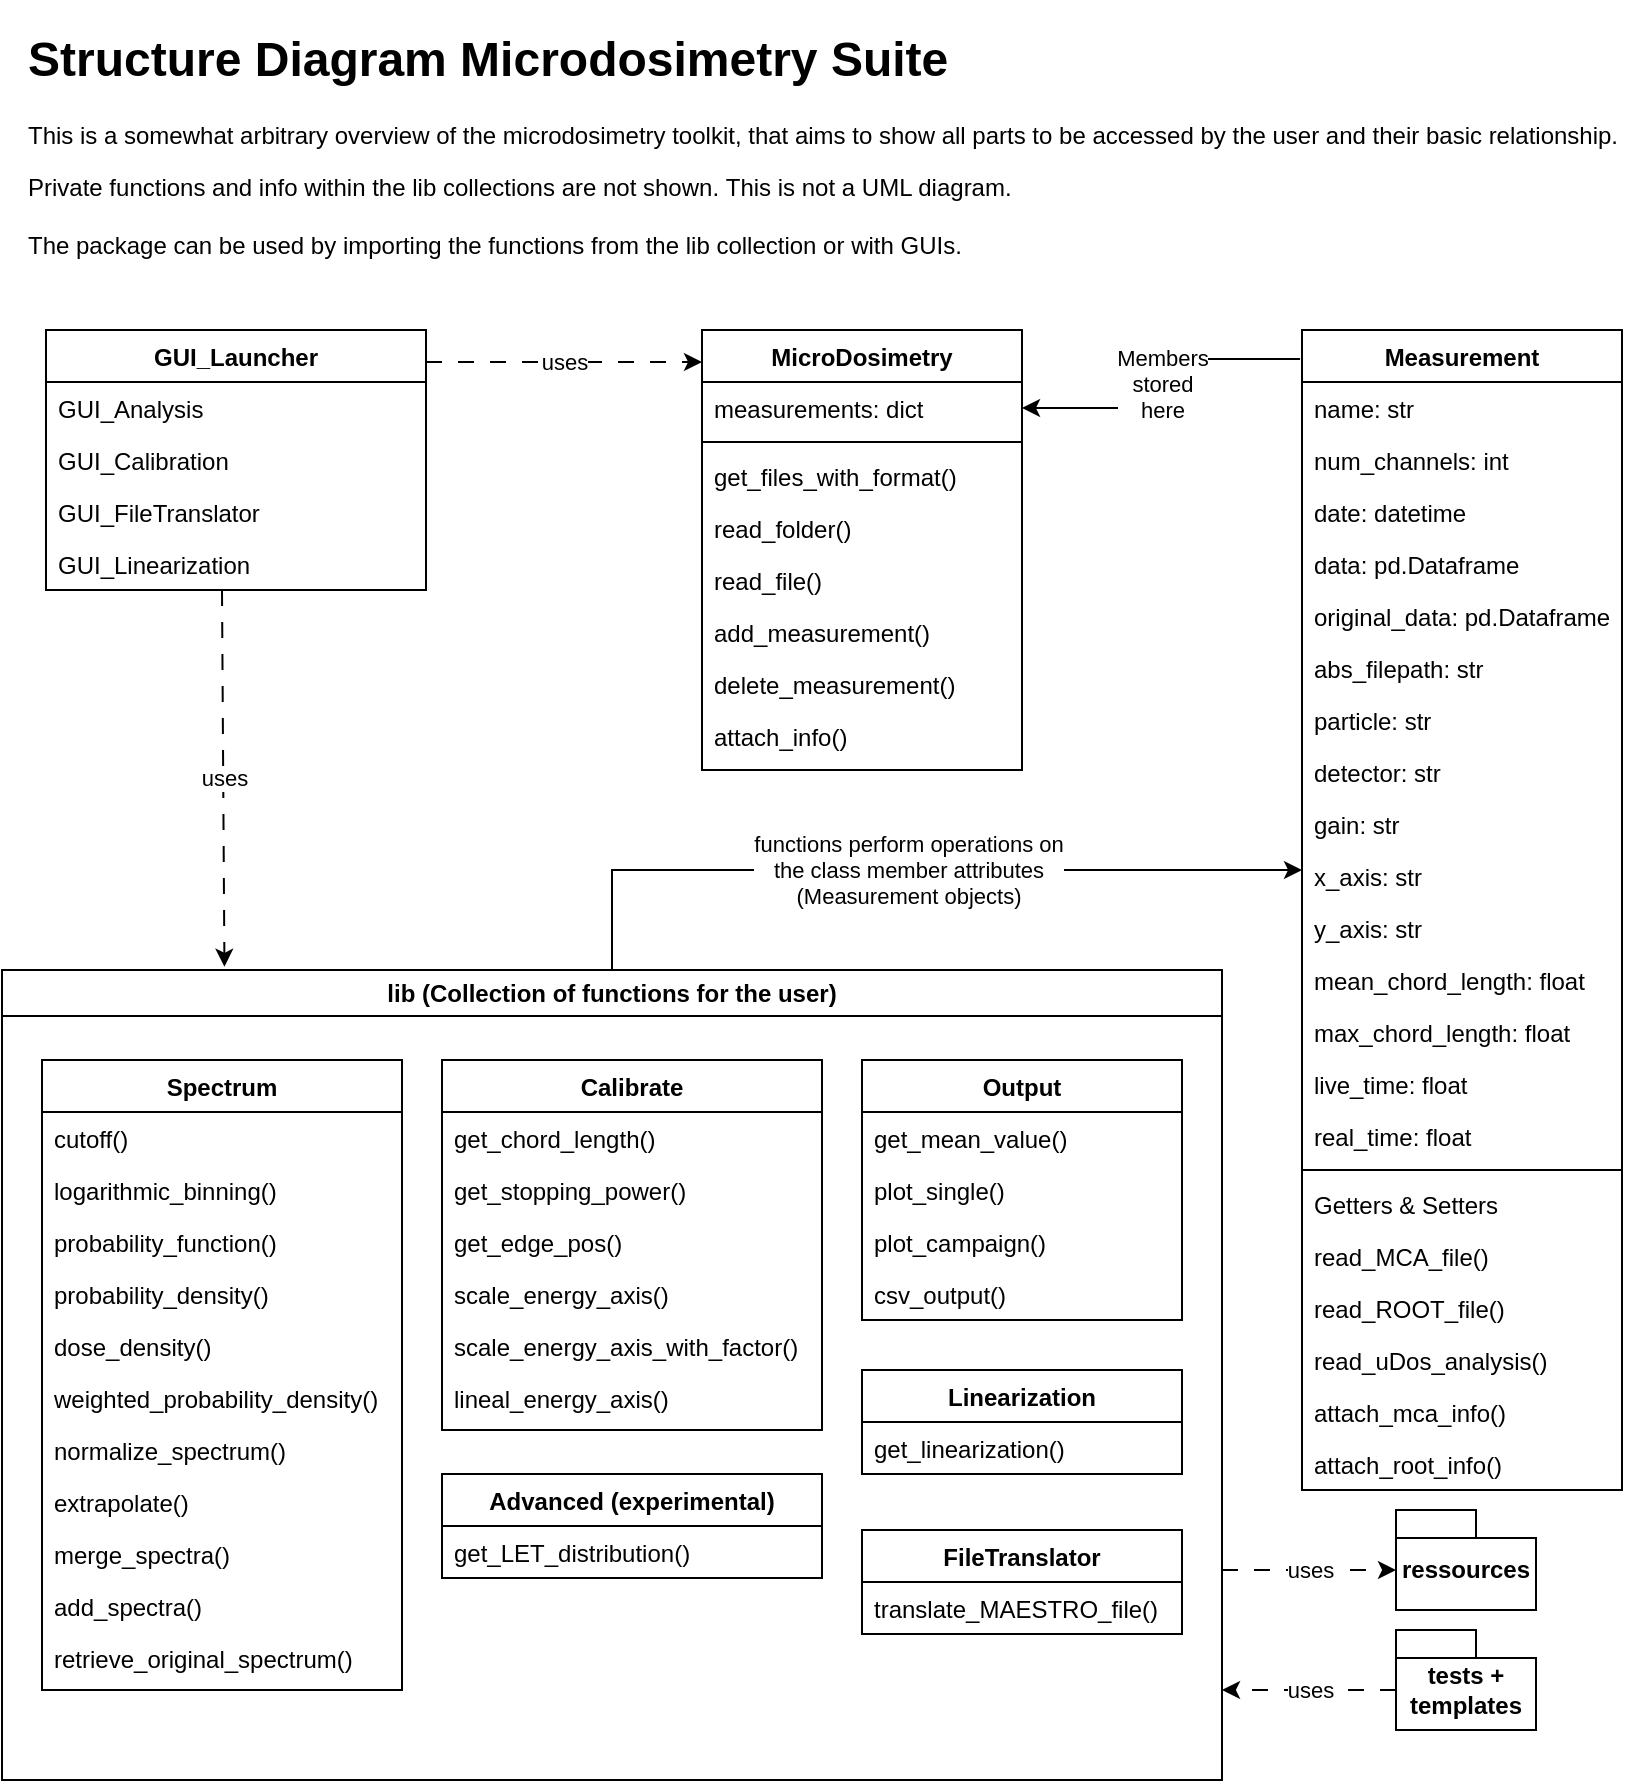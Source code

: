 <mxfile version="24.0.4" type="device">
  <diagram id="C5RBs43oDa-KdzZeNtuy" name="Page-1">
    <mxGraphModel dx="2901" dy="836" grid="1" gridSize="10" guides="1" tooltips="1" connect="1" arrows="1" fold="1" page="1" pageScale="1" pageWidth="827" pageHeight="1169" math="0" shadow="0">
      <root>
        <mxCell id="WIyWlLk6GJQsqaUBKTNV-0" />
        <mxCell id="WIyWlLk6GJQsqaUBKTNV-1" parent="WIyWlLk6GJQsqaUBKTNV-0" />
        <mxCell id="zkfFHV4jXpPFQw0GAbJ--0" value="MicroDosimetry" style="swimlane;fontStyle=1;align=center;verticalAlign=top;childLayout=stackLayout;horizontal=1;startSize=26;horizontalStack=0;resizeParent=1;resizeLast=0;collapsible=1;marginBottom=0;rounded=0;shadow=0;strokeWidth=1;" parent="WIyWlLk6GJQsqaUBKTNV-1" vertex="1">
          <mxGeometry x="192" y="235" width="160" height="220" as="geometry">
            <mxRectangle x="230" y="140" width="160" height="26" as="alternateBounds" />
          </mxGeometry>
        </mxCell>
        <mxCell id="zkfFHV4jXpPFQw0GAbJ--1" value="measurements: dict" style="text;align=left;verticalAlign=top;spacingLeft=4;spacingRight=4;overflow=hidden;rotatable=0;points=[[0,0.5],[1,0.5]];portConstraint=eastwest;" parent="zkfFHV4jXpPFQw0GAbJ--0" vertex="1">
          <mxGeometry y="26" width="160" height="26" as="geometry" />
        </mxCell>
        <mxCell id="zkfFHV4jXpPFQw0GAbJ--4" value="" style="line;html=1;strokeWidth=1;align=left;verticalAlign=middle;spacingTop=-1;spacingLeft=3;spacingRight=3;rotatable=0;labelPosition=right;points=[];portConstraint=eastwest;" parent="zkfFHV4jXpPFQw0GAbJ--0" vertex="1">
          <mxGeometry y="52" width="160" height="8" as="geometry" />
        </mxCell>
        <mxCell id="zkfFHV4jXpPFQw0GAbJ--5" value="get_files_with_format()&#xa;" style="text;align=left;verticalAlign=top;spacingLeft=4;spacingRight=4;overflow=hidden;rotatable=0;points=[[0,0.5],[1,0.5]];portConstraint=eastwest;" parent="zkfFHV4jXpPFQw0GAbJ--0" vertex="1">
          <mxGeometry y="60" width="160" height="26" as="geometry" />
        </mxCell>
        <mxCell id="2iXlRTxTyWrkSJoMIMYJ-1" value="read_folder()" style="text;align=left;verticalAlign=top;spacingLeft=4;spacingRight=4;overflow=hidden;rotatable=0;points=[[0,0.5],[1,0.5]];portConstraint=eastwest;" parent="zkfFHV4jXpPFQw0GAbJ--0" vertex="1">
          <mxGeometry y="86" width="160" height="26" as="geometry" />
        </mxCell>
        <mxCell id="2iXlRTxTyWrkSJoMIMYJ-2" value="read_file()" style="text;align=left;verticalAlign=top;spacingLeft=4;spacingRight=4;overflow=hidden;rotatable=0;points=[[0,0.5],[1,0.5]];portConstraint=eastwest;" parent="zkfFHV4jXpPFQw0GAbJ--0" vertex="1">
          <mxGeometry y="112" width="160" height="26" as="geometry" />
        </mxCell>
        <mxCell id="2iXlRTxTyWrkSJoMIMYJ-3" value="add_measurement()" style="text;align=left;verticalAlign=top;spacingLeft=4;spacingRight=4;overflow=hidden;rotatable=0;points=[[0,0.5],[1,0.5]];portConstraint=eastwest;" parent="zkfFHV4jXpPFQw0GAbJ--0" vertex="1">
          <mxGeometry y="138" width="160" height="26" as="geometry" />
        </mxCell>
        <mxCell id="2iXlRTxTyWrkSJoMIMYJ-5" value="delete_measurement()" style="text;align=left;verticalAlign=top;spacingLeft=4;spacingRight=4;overflow=hidden;rotatable=0;points=[[0,0.5],[1,0.5]];portConstraint=eastwest;" parent="zkfFHV4jXpPFQw0GAbJ--0" vertex="1">
          <mxGeometry y="164" width="160" height="26" as="geometry" />
        </mxCell>
        <mxCell id="cSTg--f6aaEeotG2IWaP-0" value="attach_info()" style="text;align=left;verticalAlign=top;spacingLeft=4;spacingRight=4;overflow=hidden;rotatable=0;points=[[0,0.5],[1,0.5]];portConstraint=eastwest;" parent="zkfFHV4jXpPFQw0GAbJ--0" vertex="1">
          <mxGeometry y="190" width="160" height="26" as="geometry" />
        </mxCell>
        <mxCell id="zkfFHV4jXpPFQw0GAbJ--17" value="Measurement" style="swimlane;fontStyle=1;align=center;verticalAlign=top;childLayout=stackLayout;horizontal=1;startSize=26;horizontalStack=0;resizeParent=1;resizeLast=0;collapsible=1;marginBottom=0;rounded=0;shadow=0;strokeWidth=1;" parent="WIyWlLk6GJQsqaUBKTNV-1" vertex="1">
          <mxGeometry x="492" y="235" width="160" height="580" as="geometry">
            <mxRectangle x="550" y="140" width="160" height="26" as="alternateBounds" />
          </mxGeometry>
        </mxCell>
        <mxCell id="zkfFHV4jXpPFQw0GAbJ--18" value="name: str" style="text;align=left;verticalAlign=top;spacingLeft=4;spacingRight=4;overflow=hidden;rotatable=0;points=[[0,0.5],[1,0.5]];portConstraint=eastwest;" parent="zkfFHV4jXpPFQw0GAbJ--17" vertex="1">
          <mxGeometry y="26" width="160" height="26" as="geometry" />
        </mxCell>
        <mxCell id="QqUes8YqSV2nJiQv8vaE-4" value="num_channels: int" style="text;align=left;verticalAlign=top;spacingLeft=4;spacingRight=4;overflow=hidden;rotatable=0;points=[[0,0.5],[1,0.5]];portConstraint=eastwest;" parent="zkfFHV4jXpPFQw0GAbJ--17" vertex="1">
          <mxGeometry y="52" width="160" height="26" as="geometry" />
        </mxCell>
        <mxCell id="zkfFHV4jXpPFQw0GAbJ--20" value="date: datetime" style="text;align=left;verticalAlign=top;spacingLeft=4;spacingRight=4;overflow=hidden;rotatable=0;points=[[0,0.5],[1,0.5]];portConstraint=eastwest;rounded=0;shadow=0;html=0;" parent="zkfFHV4jXpPFQw0GAbJ--17" vertex="1">
          <mxGeometry y="78" width="160" height="26" as="geometry" />
        </mxCell>
        <mxCell id="2iXlRTxTyWrkSJoMIMYJ-11" value="data: pd.Dataframe" style="text;align=left;verticalAlign=top;spacingLeft=4;spacingRight=4;overflow=hidden;rotatable=0;points=[[0,0.5],[1,0.5]];portConstraint=eastwest;rounded=0;shadow=0;html=0;" parent="zkfFHV4jXpPFQw0GAbJ--17" vertex="1">
          <mxGeometry y="104" width="160" height="26" as="geometry" />
        </mxCell>
        <mxCell id="2iXlRTxTyWrkSJoMIMYJ-12" value="original_data: pd.Dataframe" style="text;align=left;verticalAlign=top;spacingLeft=4;spacingRight=4;overflow=hidden;rotatable=0;points=[[0,0.5],[1,0.5]];portConstraint=eastwest;rounded=0;shadow=0;html=0;" parent="zkfFHV4jXpPFQw0GAbJ--17" vertex="1">
          <mxGeometry y="130" width="160" height="26" as="geometry" />
        </mxCell>
        <mxCell id="p73jygwNge6KlAmw_Mn7-0" value="abs_filepath: str" style="text;align=left;verticalAlign=top;spacingLeft=4;spacingRight=4;overflow=hidden;rotatable=0;points=[[0,0.5],[1,0.5]];portConstraint=eastwest;rounded=0;shadow=0;html=0;" parent="zkfFHV4jXpPFQw0GAbJ--17" vertex="1">
          <mxGeometry y="156" width="160" height="26" as="geometry" />
        </mxCell>
        <mxCell id="zkfFHV4jXpPFQw0GAbJ--21" value="particle: str" style="text;align=left;verticalAlign=top;spacingLeft=4;spacingRight=4;overflow=hidden;rotatable=0;points=[[0,0.5],[1,0.5]];portConstraint=eastwest;rounded=0;shadow=0;html=0;" parent="zkfFHV4jXpPFQw0GAbJ--17" vertex="1">
          <mxGeometry y="182" width="160" height="26" as="geometry" />
        </mxCell>
        <mxCell id="zkfFHV4jXpPFQw0GAbJ--22" value="detector: str" style="text;align=left;verticalAlign=top;spacingLeft=4;spacingRight=4;overflow=hidden;rotatable=0;points=[[0,0.5],[1,0.5]];portConstraint=eastwest;rounded=0;shadow=0;html=0;" parent="zkfFHV4jXpPFQw0GAbJ--17" vertex="1">
          <mxGeometry y="208" width="160" height="26" as="geometry" />
        </mxCell>
        <mxCell id="2iXlRTxTyWrkSJoMIMYJ-8" value="gain: str" style="text;align=left;verticalAlign=top;spacingLeft=4;spacingRight=4;overflow=hidden;rotatable=0;points=[[0,0.5],[1,0.5]];portConstraint=eastwest;rounded=0;shadow=0;html=0;" parent="zkfFHV4jXpPFQw0GAbJ--17" vertex="1">
          <mxGeometry y="234" width="160" height="26" as="geometry" />
        </mxCell>
        <mxCell id="2iXlRTxTyWrkSJoMIMYJ-9" value="x_axis: str&#xa;" style="text;align=left;verticalAlign=top;spacingLeft=4;spacingRight=4;overflow=hidden;rotatable=0;points=[[0,0.5],[1,0.5]];portConstraint=eastwest;rounded=0;shadow=0;html=0;" parent="zkfFHV4jXpPFQw0GAbJ--17" vertex="1">
          <mxGeometry y="260" width="160" height="26" as="geometry" />
        </mxCell>
        <mxCell id="2iXlRTxTyWrkSJoMIMYJ-10" value="y_axis: str" style="text;align=left;verticalAlign=top;spacingLeft=4;spacingRight=4;overflow=hidden;rotatable=0;points=[[0,0.5],[1,0.5]];portConstraint=eastwest;rounded=0;shadow=0;html=0;" parent="zkfFHV4jXpPFQw0GAbJ--17" vertex="1">
          <mxGeometry y="286" width="160" height="26" as="geometry" />
        </mxCell>
        <mxCell id="2iXlRTxTyWrkSJoMIMYJ-13" value="mean_chord_length: float" style="text;align=left;verticalAlign=top;spacingLeft=4;spacingRight=4;overflow=hidden;rotatable=0;points=[[0,0.5],[1,0.5]];portConstraint=eastwest;rounded=0;shadow=0;html=0;" parent="zkfFHV4jXpPFQw0GAbJ--17" vertex="1">
          <mxGeometry y="312" width="160" height="26" as="geometry" />
        </mxCell>
        <mxCell id="2iXlRTxTyWrkSJoMIMYJ-14" value="max_chord_length: float" style="text;align=left;verticalAlign=top;spacingLeft=4;spacingRight=4;overflow=hidden;rotatable=0;points=[[0,0.5],[1,0.5]];portConstraint=eastwest;rounded=0;shadow=0;html=0;" parent="zkfFHV4jXpPFQw0GAbJ--17" vertex="1">
          <mxGeometry y="338" width="160" height="26" as="geometry" />
        </mxCell>
        <mxCell id="k9D6FU3uCxNNEzUmi2G4-0" value="live_time: float" style="text;align=left;verticalAlign=top;spacingLeft=4;spacingRight=4;overflow=hidden;rotatable=0;points=[[0,0.5],[1,0.5]];portConstraint=eastwest;rounded=0;shadow=0;html=0;" parent="zkfFHV4jXpPFQw0GAbJ--17" vertex="1">
          <mxGeometry y="364" width="160" height="26" as="geometry" />
        </mxCell>
        <mxCell id="k9D6FU3uCxNNEzUmi2G4-1" value="real_time: float" style="text;align=left;verticalAlign=top;spacingLeft=4;spacingRight=4;overflow=hidden;rotatable=0;points=[[0,0.5],[1,0.5]];portConstraint=eastwest;rounded=0;shadow=0;html=0;" parent="zkfFHV4jXpPFQw0GAbJ--17" vertex="1">
          <mxGeometry y="390" width="160" height="26" as="geometry" />
        </mxCell>
        <mxCell id="zkfFHV4jXpPFQw0GAbJ--23" value="" style="line;html=1;strokeWidth=1;align=left;verticalAlign=middle;spacingTop=-1;spacingLeft=3;spacingRight=3;rotatable=0;labelPosition=right;points=[];portConstraint=eastwest;" parent="zkfFHV4jXpPFQw0GAbJ--17" vertex="1">
          <mxGeometry y="416" width="160" height="8" as="geometry" />
        </mxCell>
        <mxCell id="2iXlRTxTyWrkSJoMIMYJ-15" value="Getters &amp; Setters" style="text;align=left;verticalAlign=top;spacingLeft=4;spacingRight=4;overflow=hidden;rotatable=0;points=[[0,0.5],[1,0.5]];portConstraint=eastwest;" parent="zkfFHV4jXpPFQw0GAbJ--17" vertex="1">
          <mxGeometry y="424" width="160" height="26" as="geometry" />
        </mxCell>
        <mxCell id="p73jygwNge6KlAmw_Mn7-1" value="read_MCA_file()" style="text;align=left;verticalAlign=top;spacingLeft=4;spacingRight=4;overflow=hidden;rotatable=0;points=[[0,0.5],[1,0.5]];portConstraint=eastwest;" parent="zkfFHV4jXpPFQw0GAbJ--17" vertex="1">
          <mxGeometry y="450" width="160" height="26" as="geometry" />
        </mxCell>
        <mxCell id="2iXlRTxTyWrkSJoMIMYJ-16" value="read_ROOT_file()" style="text;align=left;verticalAlign=top;spacingLeft=4;spacingRight=4;overflow=hidden;rotatable=0;points=[[0,0.5],[1,0.5]];portConstraint=eastwest;" parent="zkfFHV4jXpPFQw0GAbJ--17" vertex="1">
          <mxGeometry y="476" width="160" height="26" as="geometry" />
        </mxCell>
        <mxCell id="k9D6FU3uCxNNEzUmi2G4-2" value="read_uDos_analysis()" style="text;align=left;verticalAlign=top;spacingLeft=4;spacingRight=4;overflow=hidden;rotatable=0;points=[[0,0.5],[1,0.5]];portConstraint=eastwest;" parent="zkfFHV4jXpPFQw0GAbJ--17" vertex="1">
          <mxGeometry y="502" width="160" height="26" as="geometry" />
        </mxCell>
        <mxCell id="cSTg--f6aaEeotG2IWaP-1" value="attach_mca_info()" style="text;align=left;verticalAlign=top;spacingLeft=4;spacingRight=4;overflow=hidden;rotatable=0;points=[[0,0.5],[1,0.5]];portConstraint=eastwest;" parent="zkfFHV4jXpPFQw0GAbJ--17" vertex="1">
          <mxGeometry y="528" width="160" height="26" as="geometry" />
        </mxCell>
        <mxCell id="cSTg--f6aaEeotG2IWaP-2" value="attach_root_info()" style="text;align=left;verticalAlign=top;spacingLeft=4;spacingRight=4;overflow=hidden;rotatable=0;points=[[0,0.5],[1,0.5]];portConstraint=eastwest;" parent="zkfFHV4jXpPFQw0GAbJ--17" vertex="1">
          <mxGeometry y="554" width="160" height="26" as="geometry" />
        </mxCell>
        <mxCell id="2iXlRTxTyWrkSJoMIMYJ-31" value="&lt;div&gt;Members&lt;/div&gt;&lt;div&gt;stored&lt;/div&gt;&lt;div&gt;here&lt;/div&gt;" style="edgeStyle=orthogonalEdgeStyle;rounded=0;orthogonalLoop=1;jettySize=auto;html=1;exitX=-0.006;exitY=0.025;exitDx=0;exitDy=0;entryX=1;entryY=0.5;entryDx=0;entryDy=0;exitPerimeter=0;" parent="WIyWlLk6GJQsqaUBKTNV-1" source="zkfFHV4jXpPFQw0GAbJ--17" target="zkfFHV4jXpPFQw0GAbJ--1" edge="1">
          <mxGeometry relative="1" as="geometry">
            <mxPoint x="370" y="365" as="sourcePoint" />
            <mxPoint x="508.08" y="339.052" as="targetPoint" />
          </mxGeometry>
        </mxCell>
        <mxCell id="2iXlRTxTyWrkSJoMIMYJ-50" value="lib (Collection of functions for the user)" style="swimlane;whiteSpace=wrap;html=1;" parent="WIyWlLk6GJQsqaUBKTNV-1" vertex="1">
          <mxGeometry x="-158" y="555" width="610" height="405" as="geometry">
            <mxRectangle x="20" y="500" width="50" height="30" as="alternateBounds" />
          </mxGeometry>
        </mxCell>
        <mxCell id="2iXlRTxTyWrkSJoMIMYJ-61" value="Calibrate" style="swimlane;fontStyle=1;align=center;verticalAlign=top;childLayout=stackLayout;horizontal=1;startSize=26;horizontalStack=0;resizeParent=1;resizeLast=0;collapsible=1;marginBottom=0;rounded=0;shadow=0;strokeWidth=1;" parent="2iXlRTxTyWrkSJoMIMYJ-50" vertex="1">
          <mxGeometry x="220" y="45" width="190" height="185" as="geometry">
            <mxRectangle x="230" y="140" width="160" height="26" as="alternateBounds" />
          </mxGeometry>
        </mxCell>
        <mxCell id="2iXlRTxTyWrkSJoMIMYJ-64" value="get_chord_length()&#xa;" style="text;align=left;verticalAlign=top;spacingLeft=4;spacingRight=4;overflow=hidden;rotatable=0;points=[[0,0.5],[1,0.5]];portConstraint=eastwest;" parent="2iXlRTxTyWrkSJoMIMYJ-61" vertex="1">
          <mxGeometry y="26" width="190" height="26" as="geometry" />
        </mxCell>
        <mxCell id="2iXlRTxTyWrkSJoMIMYJ-65" value="get_stopping_power()" style="text;align=left;verticalAlign=top;spacingLeft=4;spacingRight=4;overflow=hidden;rotatable=0;points=[[0,0.5],[1,0.5]];portConstraint=eastwest;" parent="2iXlRTxTyWrkSJoMIMYJ-61" vertex="1">
          <mxGeometry y="52" width="190" height="26" as="geometry" />
        </mxCell>
        <mxCell id="2iXlRTxTyWrkSJoMIMYJ-66" value="get_edge_pos()" style="text;align=left;verticalAlign=top;spacingLeft=4;spacingRight=4;overflow=hidden;rotatable=0;points=[[0,0.5],[1,0.5]];portConstraint=eastwest;" parent="2iXlRTxTyWrkSJoMIMYJ-61" vertex="1">
          <mxGeometry y="78" width="190" height="26" as="geometry" />
        </mxCell>
        <mxCell id="2iXlRTxTyWrkSJoMIMYJ-67" value="scale_energy_axis()" style="text;align=left;verticalAlign=top;spacingLeft=4;spacingRight=4;overflow=hidden;rotatable=0;points=[[0,0.5],[1,0.5]];portConstraint=eastwest;" parent="2iXlRTxTyWrkSJoMIMYJ-61" vertex="1">
          <mxGeometry y="104" width="190" height="26" as="geometry" />
        </mxCell>
        <mxCell id="2iXlRTxTyWrkSJoMIMYJ-68" value="scale_energy_axis_with_factor()" style="text;align=left;verticalAlign=top;spacingLeft=4;spacingRight=4;overflow=hidden;rotatable=0;points=[[0,0.5],[1,0.5]];portConstraint=eastwest;" parent="2iXlRTxTyWrkSJoMIMYJ-61" vertex="1">
          <mxGeometry y="130" width="190" height="26" as="geometry" />
        </mxCell>
        <mxCell id="p73jygwNge6KlAmw_Mn7-2" value="lineal_energy_axis()" style="text;align=left;verticalAlign=top;spacingLeft=4;spacingRight=4;overflow=hidden;rotatable=0;points=[[0,0.5],[1,0.5]];portConstraint=eastwest;" parent="2iXlRTxTyWrkSJoMIMYJ-61" vertex="1">
          <mxGeometry y="156" width="190" height="26" as="geometry" />
        </mxCell>
        <mxCell id="2iXlRTxTyWrkSJoMIMYJ-70" value="Output" style="swimlane;fontStyle=1;align=center;verticalAlign=top;childLayout=stackLayout;horizontal=1;startSize=26;horizontalStack=0;resizeParent=1;resizeLast=0;collapsible=1;marginBottom=0;rounded=0;shadow=0;strokeWidth=1;" parent="2iXlRTxTyWrkSJoMIMYJ-50" vertex="1">
          <mxGeometry x="430" y="45" width="160" height="130" as="geometry">
            <mxRectangle x="230" y="140" width="160" height="26" as="alternateBounds" />
          </mxGeometry>
        </mxCell>
        <mxCell id="2iXlRTxTyWrkSJoMIMYJ-71" value="get_mean_value()" style="text;align=left;verticalAlign=top;spacingLeft=4;spacingRight=4;overflow=hidden;rotatable=0;points=[[0,0.5],[1,0.5]];portConstraint=eastwest;" parent="2iXlRTxTyWrkSJoMIMYJ-70" vertex="1">
          <mxGeometry y="26" width="160" height="26" as="geometry" />
        </mxCell>
        <mxCell id="2iXlRTxTyWrkSJoMIMYJ-72" value="plot_single()" style="text;align=left;verticalAlign=top;spacingLeft=4;spacingRight=4;overflow=hidden;rotatable=0;points=[[0,0.5],[1,0.5]];portConstraint=eastwest;" parent="2iXlRTxTyWrkSJoMIMYJ-70" vertex="1">
          <mxGeometry y="52" width="160" height="26" as="geometry" />
        </mxCell>
        <mxCell id="2iXlRTxTyWrkSJoMIMYJ-73" value="plot_campaign()" style="text;align=left;verticalAlign=top;spacingLeft=4;spacingRight=4;overflow=hidden;rotatable=0;points=[[0,0.5],[1,0.5]];portConstraint=eastwest;" parent="2iXlRTxTyWrkSJoMIMYJ-70" vertex="1">
          <mxGeometry y="78" width="160" height="26" as="geometry" />
        </mxCell>
        <mxCell id="2iXlRTxTyWrkSJoMIMYJ-74" value="csv_output()" style="text;align=left;verticalAlign=top;spacingLeft=4;spacingRight=4;overflow=hidden;rotatable=0;points=[[0,0.5],[1,0.5]];portConstraint=eastwest;" parent="2iXlRTxTyWrkSJoMIMYJ-70" vertex="1">
          <mxGeometry y="104" width="160" height="26" as="geometry" />
        </mxCell>
        <mxCell id="2iXlRTxTyWrkSJoMIMYJ-77" value="Spectrum" style="swimlane;fontStyle=1;align=center;verticalAlign=top;childLayout=stackLayout;horizontal=1;startSize=26;horizontalStack=0;resizeParent=1;resizeLast=0;collapsible=1;marginBottom=0;rounded=0;shadow=0;strokeWidth=1;" parent="2iXlRTxTyWrkSJoMIMYJ-50" vertex="1">
          <mxGeometry x="20" y="45" width="180" height="315" as="geometry">
            <mxRectangle x="230" y="140" width="160" height="26" as="alternateBounds" />
          </mxGeometry>
        </mxCell>
        <mxCell id="2iXlRTxTyWrkSJoMIMYJ-78" value="cutoff()" style="text;align=left;verticalAlign=top;spacingLeft=4;spacingRight=4;overflow=hidden;rotatable=0;points=[[0,0.5],[1,0.5]];portConstraint=eastwest;" parent="2iXlRTxTyWrkSJoMIMYJ-77" vertex="1">
          <mxGeometry y="26" width="180" height="26" as="geometry" />
        </mxCell>
        <mxCell id="2iXlRTxTyWrkSJoMIMYJ-79" value="logarithmic_binning()" style="text;align=left;verticalAlign=top;spacingLeft=4;spacingRight=4;overflow=hidden;rotatable=0;points=[[0,0.5],[1,0.5]];portConstraint=eastwest;" parent="2iXlRTxTyWrkSJoMIMYJ-77" vertex="1">
          <mxGeometry y="52" width="180" height="26" as="geometry" />
        </mxCell>
        <mxCell id="2iXlRTxTyWrkSJoMIMYJ-80" value="probability_function()" style="text;align=left;verticalAlign=top;spacingLeft=4;spacingRight=4;overflow=hidden;rotatable=0;points=[[0,0.5],[1,0.5]];portConstraint=eastwest;" parent="2iXlRTxTyWrkSJoMIMYJ-77" vertex="1">
          <mxGeometry y="78" width="180" height="26" as="geometry" />
        </mxCell>
        <mxCell id="2iXlRTxTyWrkSJoMIMYJ-81" value="probability_density()" style="text;align=left;verticalAlign=top;spacingLeft=4;spacingRight=4;overflow=hidden;rotatable=0;points=[[0,0.5],[1,0.5]];portConstraint=eastwest;" parent="2iXlRTxTyWrkSJoMIMYJ-77" vertex="1">
          <mxGeometry y="104" width="180" height="26" as="geometry" />
        </mxCell>
        <mxCell id="2iXlRTxTyWrkSJoMIMYJ-82" value="dose_density()" style="text;align=left;verticalAlign=top;spacingLeft=4;spacingRight=4;overflow=hidden;rotatable=0;points=[[0,0.5],[1,0.5]];portConstraint=eastwest;" parent="2iXlRTxTyWrkSJoMIMYJ-77" vertex="1">
          <mxGeometry y="130" width="180" height="26" as="geometry" />
        </mxCell>
        <mxCell id="2iXlRTxTyWrkSJoMIMYJ-83" value="weighted_probability_density()" style="text;align=left;verticalAlign=top;spacingLeft=4;spacingRight=4;overflow=hidden;rotatable=0;points=[[0,0.5],[1,0.5]];portConstraint=eastwest;" parent="2iXlRTxTyWrkSJoMIMYJ-77" vertex="1">
          <mxGeometry y="156" width="180" height="26" as="geometry" />
        </mxCell>
        <mxCell id="2iXlRTxTyWrkSJoMIMYJ-85" value="normalize_spectrum()" style="text;align=left;verticalAlign=top;spacingLeft=4;spacingRight=4;overflow=hidden;rotatable=0;points=[[0,0.5],[1,0.5]];portConstraint=eastwest;" parent="2iXlRTxTyWrkSJoMIMYJ-77" vertex="1">
          <mxGeometry y="182" width="180" height="26" as="geometry" />
        </mxCell>
        <mxCell id="2iXlRTxTyWrkSJoMIMYJ-86" value="extrapolate()" style="text;align=left;verticalAlign=top;spacingLeft=4;spacingRight=4;overflow=hidden;rotatable=0;points=[[0,0.5],[1,0.5]];portConstraint=eastwest;" parent="2iXlRTxTyWrkSJoMIMYJ-77" vertex="1">
          <mxGeometry y="208" width="180" height="26" as="geometry" />
        </mxCell>
        <mxCell id="2iXlRTxTyWrkSJoMIMYJ-87" value="merge_spectra()" style="text;align=left;verticalAlign=top;spacingLeft=4;spacingRight=4;overflow=hidden;rotatable=0;points=[[0,0.5],[1,0.5]];portConstraint=eastwest;" parent="2iXlRTxTyWrkSJoMIMYJ-77" vertex="1">
          <mxGeometry y="234" width="180" height="26" as="geometry" />
        </mxCell>
        <mxCell id="2vDfVBb1GSZORSgDhzUk-0" value="add_spectra()" style="text;align=left;verticalAlign=top;spacingLeft=4;spacingRight=4;overflow=hidden;rotatable=0;points=[[0,0.5],[1,0.5]];portConstraint=eastwest;" parent="2iXlRTxTyWrkSJoMIMYJ-77" vertex="1">
          <mxGeometry y="260" width="180" height="26" as="geometry" />
        </mxCell>
        <mxCell id="CCJlESy6LrarLPQizfY0-1" value="retrieve_original_spectrum()" style="text;align=left;verticalAlign=top;spacingLeft=4;spacingRight=4;overflow=hidden;rotatable=0;points=[[0,0.5],[1,0.5]];portConstraint=eastwest;" parent="2iXlRTxTyWrkSJoMIMYJ-77" vertex="1">
          <mxGeometry y="286" width="180" height="26" as="geometry" />
        </mxCell>
        <mxCell id="2iXlRTxTyWrkSJoMIMYJ-89" value="Linearization" style="swimlane;fontStyle=1;align=center;verticalAlign=top;childLayout=stackLayout;horizontal=1;startSize=26;horizontalStack=0;resizeParent=1;resizeLast=0;collapsible=1;marginBottom=0;rounded=0;shadow=0;strokeWidth=1;" parent="2iXlRTxTyWrkSJoMIMYJ-50" vertex="1">
          <mxGeometry x="430" y="200" width="160" height="52" as="geometry">
            <mxRectangle x="230" y="140" width="160" height="26" as="alternateBounds" />
          </mxGeometry>
        </mxCell>
        <mxCell id="2iXlRTxTyWrkSJoMIMYJ-90" value="get_linearization()" style="text;align=left;verticalAlign=top;spacingLeft=4;spacingRight=4;overflow=hidden;rotatable=0;points=[[0,0.5],[1,0.5]];portConstraint=eastwest;" parent="2iXlRTxTyWrkSJoMIMYJ-89" vertex="1">
          <mxGeometry y="26" width="160" height="26" as="geometry" />
        </mxCell>
        <mxCell id="2iXlRTxTyWrkSJoMIMYJ-95" value="FileTranslator" style="swimlane;fontStyle=1;align=center;verticalAlign=top;childLayout=stackLayout;horizontal=1;startSize=26;horizontalStack=0;resizeParent=1;resizeLast=0;collapsible=1;marginBottom=0;rounded=0;shadow=0;strokeWidth=1;" parent="2iXlRTxTyWrkSJoMIMYJ-50" vertex="1">
          <mxGeometry x="430" y="280" width="160" height="52" as="geometry">
            <mxRectangle x="230" y="140" width="160" height="26" as="alternateBounds" />
          </mxGeometry>
        </mxCell>
        <mxCell id="2iXlRTxTyWrkSJoMIMYJ-96" value="translate_MAESTRO_file()" style="text;align=left;verticalAlign=top;spacingLeft=4;spacingRight=4;overflow=hidden;rotatable=0;points=[[0,0.5],[1,0.5]];portConstraint=eastwest;" parent="2iXlRTxTyWrkSJoMIMYJ-95" vertex="1">
          <mxGeometry y="26" width="160" height="26" as="geometry" />
        </mxCell>
        <mxCell id="X5xZF8nvzAgiTnflNKMD-1" value="Advanced (experimental)" style="swimlane;fontStyle=1;align=center;verticalAlign=top;childLayout=stackLayout;horizontal=1;startSize=26;horizontalStack=0;resizeParent=1;resizeLast=0;collapsible=1;marginBottom=0;rounded=0;shadow=0;strokeWidth=1;" vertex="1" parent="2iXlRTxTyWrkSJoMIMYJ-50">
          <mxGeometry x="220" y="252" width="190" height="52" as="geometry">
            <mxRectangle x="230" y="140" width="160" height="26" as="alternateBounds" />
          </mxGeometry>
        </mxCell>
        <mxCell id="X5xZF8nvzAgiTnflNKMD-0" value="get_LET_distribution()" style="text;align=left;verticalAlign=top;spacingLeft=4;spacingRight=4;overflow=hidden;rotatable=0;points=[[0,0.5],[1,0.5]];portConstraint=eastwest;" vertex="1" parent="X5xZF8nvzAgiTnflNKMD-1">
          <mxGeometry y="26" width="190" height="26" as="geometry" />
        </mxCell>
        <mxCell id="2iXlRTxTyWrkSJoMIMYJ-99" value="ressources" style="shape=folder;fontStyle=1;spacingTop=10;tabWidth=40;tabHeight=14;tabPosition=left;html=1;whiteSpace=wrap;" parent="WIyWlLk6GJQsqaUBKTNV-1" vertex="1">
          <mxGeometry x="539" y="825" width="70" height="50" as="geometry" />
        </mxCell>
        <mxCell id="2iXlRTxTyWrkSJoMIMYJ-100" value="tests + templates" style="shape=folder;fontStyle=1;spacingTop=10;tabWidth=40;tabHeight=14;tabPosition=left;html=1;whiteSpace=wrap;" parent="WIyWlLk6GJQsqaUBKTNV-1" vertex="1">
          <mxGeometry x="539" y="885" width="70" height="50" as="geometry" />
        </mxCell>
        <mxCell id="2iXlRTxTyWrkSJoMIMYJ-101" value="&lt;h1&gt;Structure Diagram Microdosimetry Suite&lt;/h1&gt;&lt;p&gt;This is a somewhat arbitrary overview of the microdosimetry toolkit, that aims to show all parts to be accessed by the user and their basic relationship.&amp;nbsp;&lt;/p&gt;Private functions and info within the lib collections are not shown.&amp;nbsp;&lt;span style=&quot;background-color: initial;&quot;&gt;This is not a UML diagram.&lt;/span&gt;&lt;div&gt;&lt;span style=&quot;background-color: initial;&quot;&gt;&lt;br&gt;&lt;/span&gt;&lt;/div&gt;&lt;div&gt;&lt;span style=&quot;background-color: initial;&quot;&gt;The package can be used by importing the functions from the lib collection or with GUIs.&lt;/span&gt;&lt;/div&gt;" style="text;html=1;strokeColor=none;fillColor=none;spacing=5;spacingTop=-20;whiteSpace=wrap;overflow=hidden;rounded=0;" parent="WIyWlLk6GJQsqaUBKTNV-1" vertex="1">
          <mxGeometry x="-150" y="80" width="808" height="170" as="geometry" />
        </mxCell>
        <mxCell id="2iXlRTxTyWrkSJoMIMYJ-105" value="functions perform operations on&lt;div&gt;the class member attributes&lt;/div&gt;&lt;div&gt;(Measurement objects)&lt;/div&gt;" style="edgeStyle=orthogonalEdgeStyle;rounded=0;orthogonalLoop=1;jettySize=auto;html=1;" parent="WIyWlLk6GJQsqaUBKTNV-1" edge="1">
          <mxGeometry relative="1" as="geometry">
            <mxPoint x="147" y="555" as="sourcePoint" />
            <mxPoint x="492" y="505" as="targetPoint" />
            <Array as="points">
              <mxPoint x="147" y="505" />
              <mxPoint x="492" y="505" />
            </Array>
          </mxGeometry>
        </mxCell>
        <mxCell id="p73jygwNge6KlAmw_Mn7-6" value="GUI_Launcher" style="swimlane;fontStyle=1;align=center;verticalAlign=top;childLayout=stackLayout;horizontal=1;startSize=26;horizontalStack=0;resizeParent=1;resizeLast=0;collapsible=1;marginBottom=0;rounded=0;shadow=0;strokeWidth=1;" parent="WIyWlLk6GJQsqaUBKTNV-1" vertex="1">
          <mxGeometry x="-136" y="235" width="190" height="130" as="geometry">
            <mxRectangle x="230" y="140" width="160" height="26" as="alternateBounds" />
          </mxGeometry>
        </mxCell>
        <mxCell id="p73jygwNge6KlAmw_Mn7-7" value="GUI_Analysis" style="text;align=left;verticalAlign=top;spacingLeft=4;spacingRight=4;overflow=hidden;rotatable=0;points=[[0,0.5],[1,0.5]];portConstraint=eastwest;" parent="p73jygwNge6KlAmw_Mn7-6" vertex="1">
          <mxGeometry y="26" width="190" height="26" as="geometry" />
        </mxCell>
        <mxCell id="p73jygwNge6KlAmw_Mn7-8" value="GUI_Calibration" style="text;align=left;verticalAlign=top;spacingLeft=4;spacingRight=4;overflow=hidden;rotatable=0;points=[[0,0.5],[1,0.5]];portConstraint=eastwest;" parent="p73jygwNge6KlAmw_Mn7-6" vertex="1">
          <mxGeometry y="52" width="190" height="26" as="geometry" />
        </mxCell>
        <mxCell id="p73jygwNge6KlAmw_Mn7-9" value="GUI_FileTranslator" style="text;align=left;verticalAlign=top;spacingLeft=4;spacingRight=4;overflow=hidden;rotatable=0;points=[[0,0.5],[1,0.5]];portConstraint=eastwest;" parent="p73jygwNge6KlAmw_Mn7-6" vertex="1">
          <mxGeometry y="78" width="190" height="26" as="geometry" />
        </mxCell>
        <mxCell id="p73jygwNge6KlAmw_Mn7-10" value="GUI_Linearization" style="text;align=left;verticalAlign=top;spacingLeft=4;spacingRight=4;overflow=hidden;rotatable=0;points=[[0,0.5],[1,0.5]];portConstraint=eastwest;" parent="p73jygwNge6KlAmw_Mn7-6" vertex="1">
          <mxGeometry y="104" width="190" height="26" as="geometry" />
        </mxCell>
        <mxCell id="p73jygwNge6KlAmw_Mn7-18" value="uses" style="edgeStyle=orthogonalEdgeStyle;rounded=0;orthogonalLoop=1;jettySize=auto;html=1;exitX=1;exitY=0.5;exitDx=0;exitDy=0;entryX=-0.012;entryY=0.026;entryDx=0;entryDy=0;entryPerimeter=0;dashed=1;dashPattern=8 8;" parent="WIyWlLk6GJQsqaUBKTNV-1" edge="1">
          <mxGeometry relative="1" as="geometry">
            <mxPoint x="54" y="251" as="sourcePoint" />
            <mxPoint x="192" y="251" as="targetPoint" />
          </mxGeometry>
        </mxCell>
        <mxCell id="p73jygwNge6KlAmw_Mn7-20" value="uses" style="endArrow=classic;html=1;rounded=0;exitX=0.491;exitY=1.033;exitDx=0;exitDy=0;exitPerimeter=0;entryX=0.191;entryY=-0.002;entryDx=0;entryDy=0;entryPerimeter=0;dashed=1;dashPattern=8 8;" parent="WIyWlLk6GJQsqaUBKTNV-1" edge="1">
          <mxGeometry width="50" height="50" relative="1" as="geometry">
            <mxPoint x="-48.0" y="364.998" as="sourcePoint" />
            <mxPoint x="-46.78" y="553.38" as="targetPoint" />
          </mxGeometry>
        </mxCell>
        <mxCell id="p73jygwNge6KlAmw_Mn7-21" value="uses" style="edgeStyle=orthogonalEdgeStyle;rounded=0;orthogonalLoop=1;jettySize=auto;html=1;dashed=1;dashPattern=8 8;" parent="WIyWlLk6GJQsqaUBKTNV-1" edge="1">
          <mxGeometry relative="1" as="geometry">
            <mxPoint x="452" y="855" as="sourcePoint" />
            <mxPoint x="539" y="855" as="targetPoint" />
            <Array as="points">
              <mxPoint x="472" y="855" />
              <mxPoint x="472" y="855" />
            </Array>
          </mxGeometry>
        </mxCell>
        <mxCell id="p73jygwNge6KlAmw_Mn7-22" value="uses" style="edgeStyle=orthogonalEdgeStyle;rounded=0;orthogonalLoop=1;jettySize=auto;html=1;exitX=1;exitY=0.5;exitDx=0;exitDy=0;dashed=1;dashPattern=8 8;" parent="WIyWlLk6GJQsqaUBKTNV-1" edge="1">
          <mxGeometry relative="1" as="geometry">
            <mxPoint x="539" y="915" as="sourcePoint" />
            <mxPoint x="452" y="915" as="targetPoint" />
          </mxGeometry>
        </mxCell>
      </root>
    </mxGraphModel>
  </diagram>
</mxfile>
